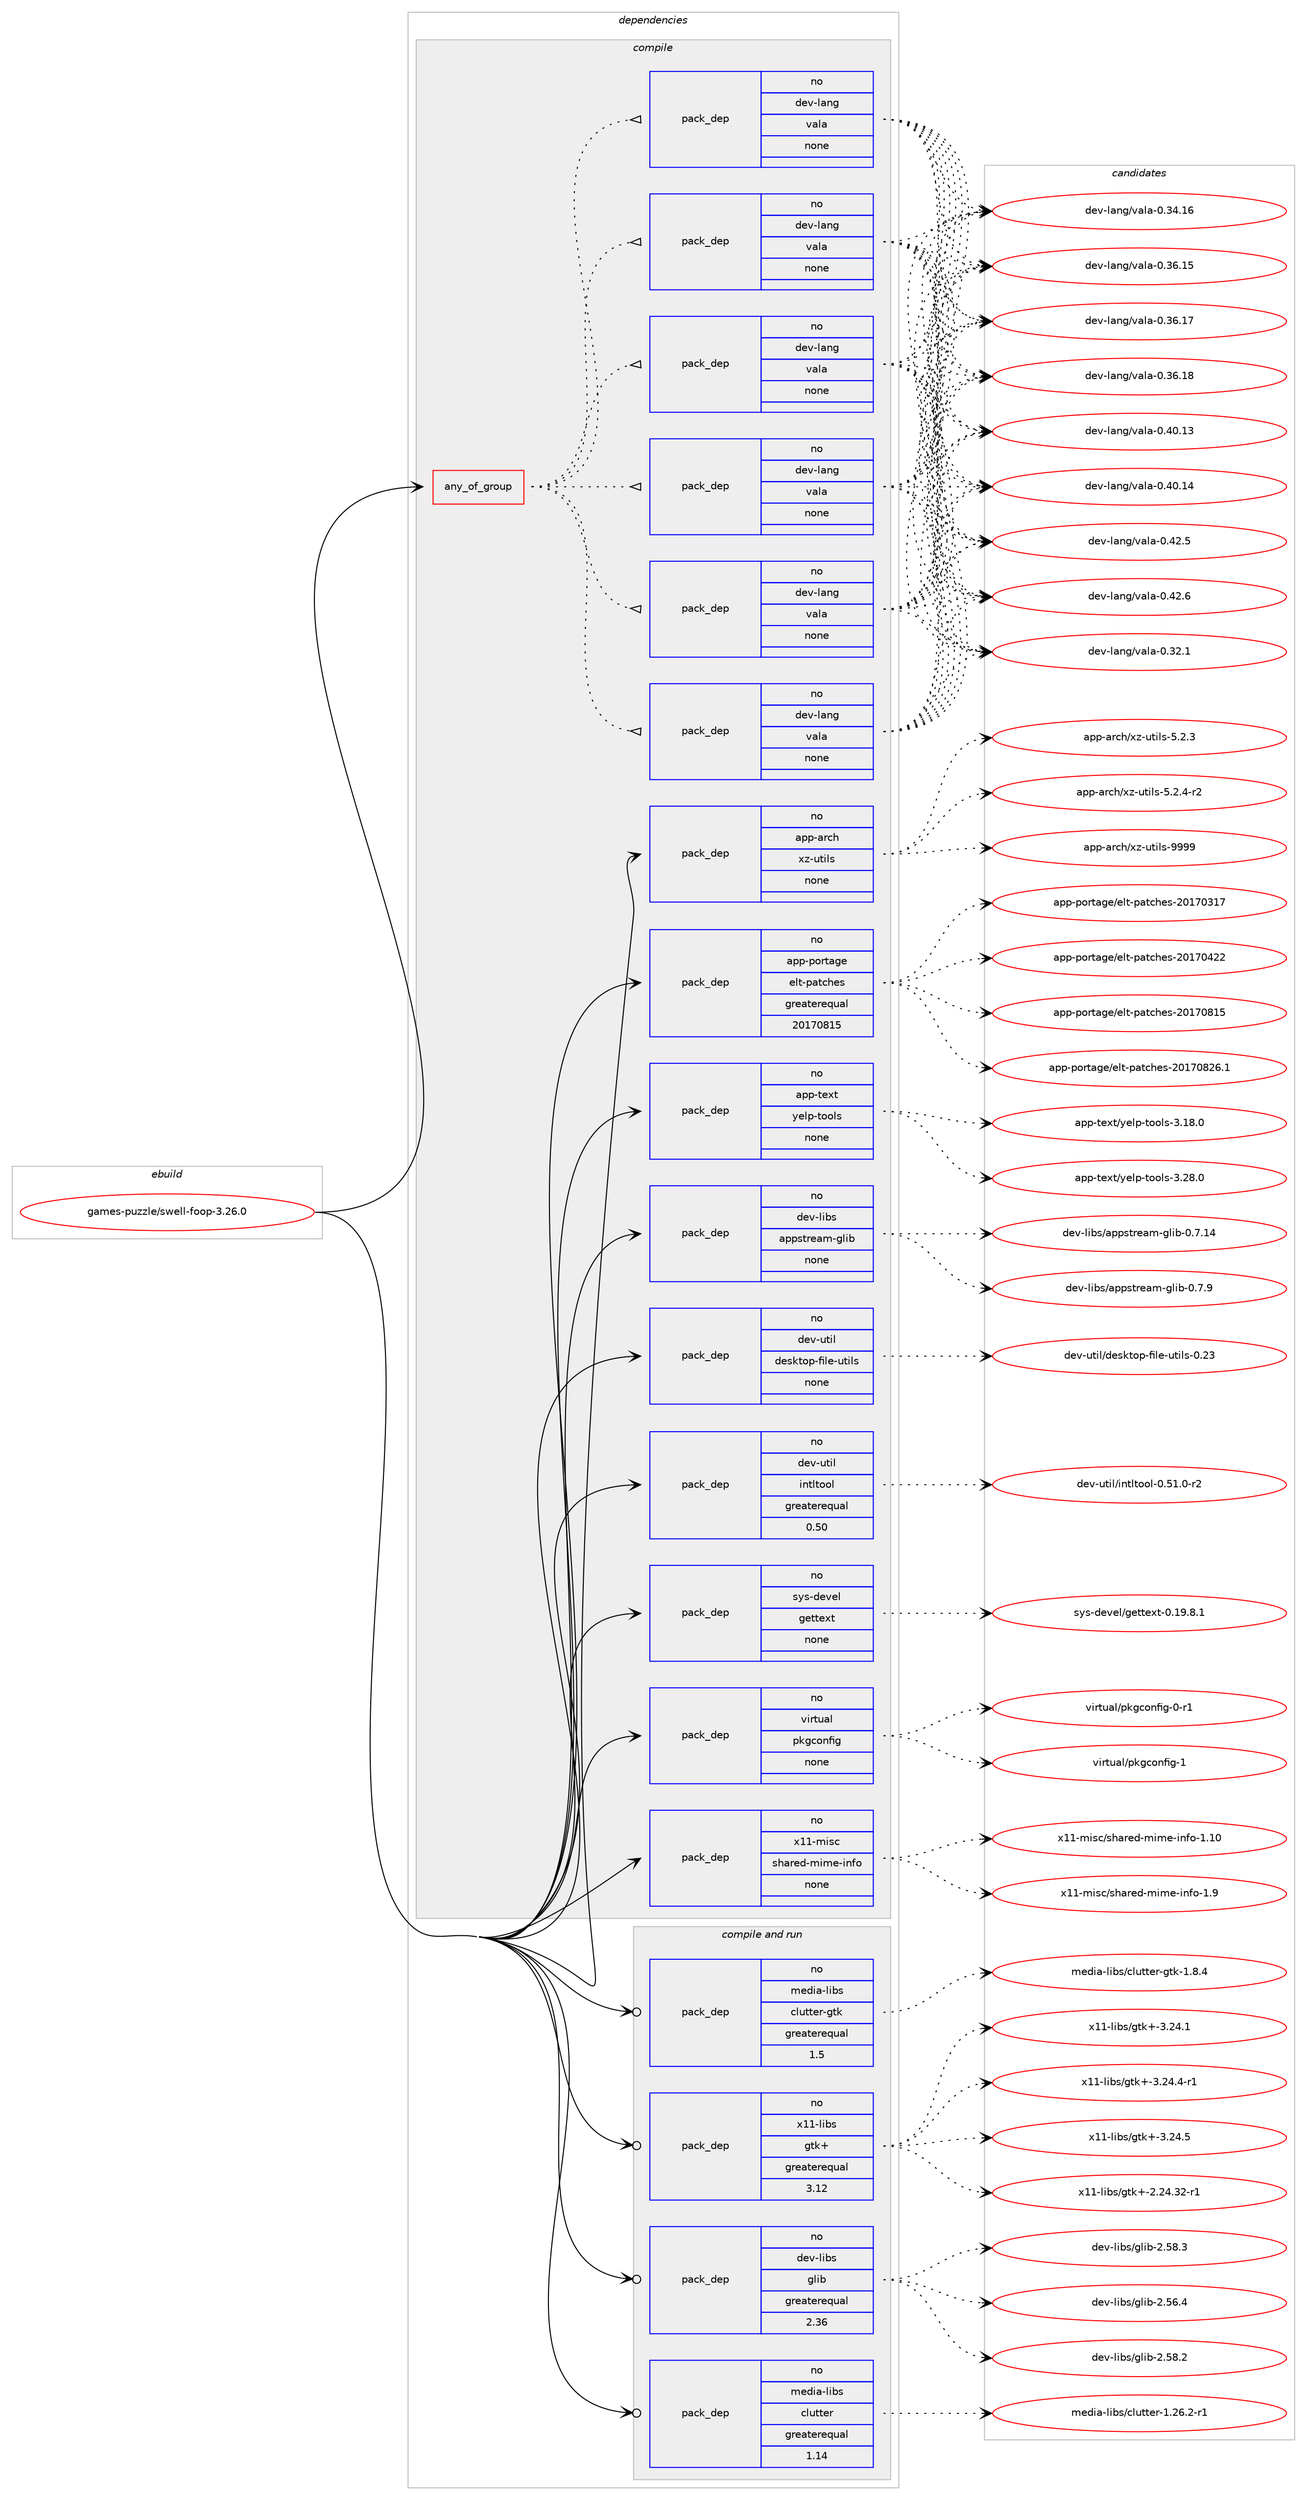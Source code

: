 digraph prolog {

# *************
# Graph options
# *************

newrank=true;
concentrate=true;
compound=true;
graph [rankdir=LR,fontname=Helvetica,fontsize=10,ranksep=1.5];#, ranksep=2.5, nodesep=0.2];
edge  [arrowhead=vee];
node  [fontname=Helvetica,fontsize=10];

# **********
# The ebuild
# **********

subgraph cluster_leftcol {
color=gray;
rank=same;
label=<<i>ebuild</i>>;
id [label="games-puzzle/swell-foop-3.26.0", color=red, width=4, href="../games-puzzle/swell-foop-3.26.0.svg"];
}

# ****************
# The dependencies
# ****************

subgraph cluster_midcol {
color=gray;
label=<<i>dependencies</i>>;
subgraph cluster_compile {
fillcolor="#eeeeee";
style=filled;
label=<<i>compile</i>>;
subgraph any23477 {
dependency1559599 [label=<<TABLE BORDER="0" CELLBORDER="1" CELLSPACING="0" CELLPADDING="4"><TR><TD CELLPADDING="10">any_of_group</TD></TR></TABLE>>, shape=none, color=red];subgraph pack1108583 {
dependency1559600 [label=<<TABLE BORDER="0" CELLBORDER="1" CELLSPACING="0" CELLPADDING="4" WIDTH="220"><TR><TD ROWSPAN="6" CELLPADDING="30">pack_dep</TD></TR><TR><TD WIDTH="110">no</TD></TR><TR><TD>dev-lang</TD></TR><TR><TD>vala</TD></TR><TR><TD>none</TD></TR><TR><TD></TD></TR></TABLE>>, shape=none, color=blue];
}
dependency1559599:e -> dependency1559600:w [weight=20,style="dotted",arrowhead="oinv"];
subgraph pack1108584 {
dependency1559601 [label=<<TABLE BORDER="0" CELLBORDER="1" CELLSPACING="0" CELLPADDING="4" WIDTH="220"><TR><TD ROWSPAN="6" CELLPADDING="30">pack_dep</TD></TR><TR><TD WIDTH="110">no</TD></TR><TR><TD>dev-lang</TD></TR><TR><TD>vala</TD></TR><TR><TD>none</TD></TR><TR><TD></TD></TR></TABLE>>, shape=none, color=blue];
}
dependency1559599:e -> dependency1559601:w [weight=20,style="dotted",arrowhead="oinv"];
subgraph pack1108585 {
dependency1559602 [label=<<TABLE BORDER="0" CELLBORDER="1" CELLSPACING="0" CELLPADDING="4" WIDTH="220"><TR><TD ROWSPAN="6" CELLPADDING="30">pack_dep</TD></TR><TR><TD WIDTH="110">no</TD></TR><TR><TD>dev-lang</TD></TR><TR><TD>vala</TD></TR><TR><TD>none</TD></TR><TR><TD></TD></TR></TABLE>>, shape=none, color=blue];
}
dependency1559599:e -> dependency1559602:w [weight=20,style="dotted",arrowhead="oinv"];
subgraph pack1108586 {
dependency1559603 [label=<<TABLE BORDER="0" CELLBORDER="1" CELLSPACING="0" CELLPADDING="4" WIDTH="220"><TR><TD ROWSPAN="6" CELLPADDING="30">pack_dep</TD></TR><TR><TD WIDTH="110">no</TD></TR><TR><TD>dev-lang</TD></TR><TR><TD>vala</TD></TR><TR><TD>none</TD></TR><TR><TD></TD></TR></TABLE>>, shape=none, color=blue];
}
dependency1559599:e -> dependency1559603:w [weight=20,style="dotted",arrowhead="oinv"];
subgraph pack1108587 {
dependency1559604 [label=<<TABLE BORDER="0" CELLBORDER="1" CELLSPACING="0" CELLPADDING="4" WIDTH="220"><TR><TD ROWSPAN="6" CELLPADDING="30">pack_dep</TD></TR><TR><TD WIDTH="110">no</TD></TR><TR><TD>dev-lang</TD></TR><TR><TD>vala</TD></TR><TR><TD>none</TD></TR><TR><TD></TD></TR></TABLE>>, shape=none, color=blue];
}
dependency1559599:e -> dependency1559604:w [weight=20,style="dotted",arrowhead="oinv"];
subgraph pack1108588 {
dependency1559605 [label=<<TABLE BORDER="0" CELLBORDER="1" CELLSPACING="0" CELLPADDING="4" WIDTH="220"><TR><TD ROWSPAN="6" CELLPADDING="30">pack_dep</TD></TR><TR><TD WIDTH="110">no</TD></TR><TR><TD>dev-lang</TD></TR><TR><TD>vala</TD></TR><TR><TD>none</TD></TR><TR><TD></TD></TR></TABLE>>, shape=none, color=blue];
}
dependency1559599:e -> dependency1559605:w [weight=20,style="dotted",arrowhead="oinv"];
}
id:e -> dependency1559599:w [weight=20,style="solid",arrowhead="vee"];
subgraph pack1108589 {
dependency1559606 [label=<<TABLE BORDER="0" CELLBORDER="1" CELLSPACING="0" CELLPADDING="4" WIDTH="220"><TR><TD ROWSPAN="6" CELLPADDING="30">pack_dep</TD></TR><TR><TD WIDTH="110">no</TD></TR><TR><TD>app-arch</TD></TR><TR><TD>xz-utils</TD></TR><TR><TD>none</TD></TR><TR><TD></TD></TR></TABLE>>, shape=none, color=blue];
}
id:e -> dependency1559606:w [weight=20,style="solid",arrowhead="vee"];
subgraph pack1108590 {
dependency1559607 [label=<<TABLE BORDER="0" CELLBORDER="1" CELLSPACING="0" CELLPADDING="4" WIDTH="220"><TR><TD ROWSPAN="6" CELLPADDING="30">pack_dep</TD></TR><TR><TD WIDTH="110">no</TD></TR><TR><TD>app-portage</TD></TR><TR><TD>elt-patches</TD></TR><TR><TD>greaterequal</TD></TR><TR><TD>20170815</TD></TR></TABLE>>, shape=none, color=blue];
}
id:e -> dependency1559607:w [weight=20,style="solid",arrowhead="vee"];
subgraph pack1108591 {
dependency1559608 [label=<<TABLE BORDER="0" CELLBORDER="1" CELLSPACING="0" CELLPADDING="4" WIDTH="220"><TR><TD ROWSPAN="6" CELLPADDING="30">pack_dep</TD></TR><TR><TD WIDTH="110">no</TD></TR><TR><TD>app-text</TD></TR><TR><TD>yelp-tools</TD></TR><TR><TD>none</TD></TR><TR><TD></TD></TR></TABLE>>, shape=none, color=blue];
}
id:e -> dependency1559608:w [weight=20,style="solid",arrowhead="vee"];
subgraph pack1108592 {
dependency1559609 [label=<<TABLE BORDER="0" CELLBORDER="1" CELLSPACING="0" CELLPADDING="4" WIDTH="220"><TR><TD ROWSPAN="6" CELLPADDING="30">pack_dep</TD></TR><TR><TD WIDTH="110">no</TD></TR><TR><TD>dev-libs</TD></TR><TR><TD>appstream-glib</TD></TR><TR><TD>none</TD></TR><TR><TD></TD></TR></TABLE>>, shape=none, color=blue];
}
id:e -> dependency1559609:w [weight=20,style="solid",arrowhead="vee"];
subgraph pack1108593 {
dependency1559610 [label=<<TABLE BORDER="0" CELLBORDER="1" CELLSPACING="0" CELLPADDING="4" WIDTH="220"><TR><TD ROWSPAN="6" CELLPADDING="30">pack_dep</TD></TR><TR><TD WIDTH="110">no</TD></TR><TR><TD>dev-util</TD></TR><TR><TD>desktop-file-utils</TD></TR><TR><TD>none</TD></TR><TR><TD></TD></TR></TABLE>>, shape=none, color=blue];
}
id:e -> dependency1559610:w [weight=20,style="solid",arrowhead="vee"];
subgraph pack1108594 {
dependency1559611 [label=<<TABLE BORDER="0" CELLBORDER="1" CELLSPACING="0" CELLPADDING="4" WIDTH="220"><TR><TD ROWSPAN="6" CELLPADDING="30">pack_dep</TD></TR><TR><TD WIDTH="110">no</TD></TR><TR><TD>dev-util</TD></TR><TR><TD>intltool</TD></TR><TR><TD>greaterequal</TD></TR><TR><TD>0.50</TD></TR></TABLE>>, shape=none, color=blue];
}
id:e -> dependency1559611:w [weight=20,style="solid",arrowhead="vee"];
subgraph pack1108595 {
dependency1559612 [label=<<TABLE BORDER="0" CELLBORDER="1" CELLSPACING="0" CELLPADDING="4" WIDTH="220"><TR><TD ROWSPAN="6" CELLPADDING="30">pack_dep</TD></TR><TR><TD WIDTH="110">no</TD></TR><TR><TD>sys-devel</TD></TR><TR><TD>gettext</TD></TR><TR><TD>none</TD></TR><TR><TD></TD></TR></TABLE>>, shape=none, color=blue];
}
id:e -> dependency1559612:w [weight=20,style="solid",arrowhead="vee"];
subgraph pack1108596 {
dependency1559613 [label=<<TABLE BORDER="0" CELLBORDER="1" CELLSPACING="0" CELLPADDING="4" WIDTH="220"><TR><TD ROWSPAN="6" CELLPADDING="30">pack_dep</TD></TR><TR><TD WIDTH="110">no</TD></TR><TR><TD>virtual</TD></TR><TR><TD>pkgconfig</TD></TR><TR><TD>none</TD></TR><TR><TD></TD></TR></TABLE>>, shape=none, color=blue];
}
id:e -> dependency1559613:w [weight=20,style="solid",arrowhead="vee"];
subgraph pack1108597 {
dependency1559614 [label=<<TABLE BORDER="0" CELLBORDER="1" CELLSPACING="0" CELLPADDING="4" WIDTH="220"><TR><TD ROWSPAN="6" CELLPADDING="30">pack_dep</TD></TR><TR><TD WIDTH="110">no</TD></TR><TR><TD>x11-misc</TD></TR><TR><TD>shared-mime-info</TD></TR><TR><TD>none</TD></TR><TR><TD></TD></TR></TABLE>>, shape=none, color=blue];
}
id:e -> dependency1559614:w [weight=20,style="solid",arrowhead="vee"];
}
subgraph cluster_compileandrun {
fillcolor="#eeeeee";
style=filled;
label=<<i>compile and run</i>>;
subgraph pack1108598 {
dependency1559615 [label=<<TABLE BORDER="0" CELLBORDER="1" CELLSPACING="0" CELLPADDING="4" WIDTH="220"><TR><TD ROWSPAN="6" CELLPADDING="30">pack_dep</TD></TR><TR><TD WIDTH="110">no</TD></TR><TR><TD>dev-libs</TD></TR><TR><TD>glib</TD></TR><TR><TD>greaterequal</TD></TR><TR><TD>2.36</TD></TR></TABLE>>, shape=none, color=blue];
}
id:e -> dependency1559615:w [weight=20,style="solid",arrowhead="odotvee"];
subgraph pack1108599 {
dependency1559616 [label=<<TABLE BORDER="0" CELLBORDER="1" CELLSPACING="0" CELLPADDING="4" WIDTH="220"><TR><TD ROWSPAN="6" CELLPADDING="30">pack_dep</TD></TR><TR><TD WIDTH="110">no</TD></TR><TR><TD>media-libs</TD></TR><TR><TD>clutter</TD></TR><TR><TD>greaterequal</TD></TR><TR><TD>1.14</TD></TR></TABLE>>, shape=none, color=blue];
}
id:e -> dependency1559616:w [weight=20,style="solid",arrowhead="odotvee"];
subgraph pack1108600 {
dependency1559617 [label=<<TABLE BORDER="0" CELLBORDER="1" CELLSPACING="0" CELLPADDING="4" WIDTH="220"><TR><TD ROWSPAN="6" CELLPADDING="30">pack_dep</TD></TR><TR><TD WIDTH="110">no</TD></TR><TR><TD>media-libs</TD></TR><TR><TD>clutter-gtk</TD></TR><TR><TD>greaterequal</TD></TR><TR><TD>1.5</TD></TR></TABLE>>, shape=none, color=blue];
}
id:e -> dependency1559617:w [weight=20,style="solid",arrowhead="odotvee"];
subgraph pack1108601 {
dependency1559618 [label=<<TABLE BORDER="0" CELLBORDER="1" CELLSPACING="0" CELLPADDING="4" WIDTH="220"><TR><TD ROWSPAN="6" CELLPADDING="30">pack_dep</TD></TR><TR><TD WIDTH="110">no</TD></TR><TR><TD>x11-libs</TD></TR><TR><TD>gtk+</TD></TR><TR><TD>greaterequal</TD></TR><TR><TD>3.12</TD></TR></TABLE>>, shape=none, color=blue];
}
id:e -> dependency1559618:w [weight=20,style="solid",arrowhead="odotvee"];
}
subgraph cluster_run {
fillcolor="#eeeeee";
style=filled;
label=<<i>run</i>>;
}
}

# **************
# The candidates
# **************

subgraph cluster_choices {
rank=same;
color=gray;
label=<<i>candidates</i>>;

subgraph choice1108583 {
color=black;
nodesep=1;
choice100101118451089711010347118971089745484651504649 [label="dev-lang/vala-0.32.1", color=red, width=4,href="../dev-lang/vala-0.32.1.svg"];
choice10010111845108971101034711897108974548465152464954 [label="dev-lang/vala-0.34.16", color=red, width=4,href="../dev-lang/vala-0.34.16.svg"];
choice10010111845108971101034711897108974548465154464953 [label="dev-lang/vala-0.36.15", color=red, width=4,href="../dev-lang/vala-0.36.15.svg"];
choice10010111845108971101034711897108974548465154464955 [label="dev-lang/vala-0.36.17", color=red, width=4,href="../dev-lang/vala-0.36.17.svg"];
choice10010111845108971101034711897108974548465154464956 [label="dev-lang/vala-0.36.18", color=red, width=4,href="../dev-lang/vala-0.36.18.svg"];
choice10010111845108971101034711897108974548465248464951 [label="dev-lang/vala-0.40.13", color=red, width=4,href="../dev-lang/vala-0.40.13.svg"];
choice10010111845108971101034711897108974548465248464952 [label="dev-lang/vala-0.40.14", color=red, width=4,href="../dev-lang/vala-0.40.14.svg"];
choice100101118451089711010347118971089745484652504653 [label="dev-lang/vala-0.42.5", color=red, width=4,href="../dev-lang/vala-0.42.5.svg"];
choice100101118451089711010347118971089745484652504654 [label="dev-lang/vala-0.42.6", color=red, width=4,href="../dev-lang/vala-0.42.6.svg"];
dependency1559600:e -> choice100101118451089711010347118971089745484651504649:w [style=dotted,weight="100"];
dependency1559600:e -> choice10010111845108971101034711897108974548465152464954:w [style=dotted,weight="100"];
dependency1559600:e -> choice10010111845108971101034711897108974548465154464953:w [style=dotted,weight="100"];
dependency1559600:e -> choice10010111845108971101034711897108974548465154464955:w [style=dotted,weight="100"];
dependency1559600:e -> choice10010111845108971101034711897108974548465154464956:w [style=dotted,weight="100"];
dependency1559600:e -> choice10010111845108971101034711897108974548465248464951:w [style=dotted,weight="100"];
dependency1559600:e -> choice10010111845108971101034711897108974548465248464952:w [style=dotted,weight="100"];
dependency1559600:e -> choice100101118451089711010347118971089745484652504653:w [style=dotted,weight="100"];
dependency1559600:e -> choice100101118451089711010347118971089745484652504654:w [style=dotted,weight="100"];
}
subgraph choice1108584 {
color=black;
nodesep=1;
choice100101118451089711010347118971089745484651504649 [label="dev-lang/vala-0.32.1", color=red, width=4,href="../dev-lang/vala-0.32.1.svg"];
choice10010111845108971101034711897108974548465152464954 [label="dev-lang/vala-0.34.16", color=red, width=4,href="../dev-lang/vala-0.34.16.svg"];
choice10010111845108971101034711897108974548465154464953 [label="dev-lang/vala-0.36.15", color=red, width=4,href="../dev-lang/vala-0.36.15.svg"];
choice10010111845108971101034711897108974548465154464955 [label="dev-lang/vala-0.36.17", color=red, width=4,href="../dev-lang/vala-0.36.17.svg"];
choice10010111845108971101034711897108974548465154464956 [label="dev-lang/vala-0.36.18", color=red, width=4,href="../dev-lang/vala-0.36.18.svg"];
choice10010111845108971101034711897108974548465248464951 [label="dev-lang/vala-0.40.13", color=red, width=4,href="../dev-lang/vala-0.40.13.svg"];
choice10010111845108971101034711897108974548465248464952 [label="dev-lang/vala-0.40.14", color=red, width=4,href="../dev-lang/vala-0.40.14.svg"];
choice100101118451089711010347118971089745484652504653 [label="dev-lang/vala-0.42.5", color=red, width=4,href="../dev-lang/vala-0.42.5.svg"];
choice100101118451089711010347118971089745484652504654 [label="dev-lang/vala-0.42.6", color=red, width=4,href="../dev-lang/vala-0.42.6.svg"];
dependency1559601:e -> choice100101118451089711010347118971089745484651504649:w [style=dotted,weight="100"];
dependency1559601:e -> choice10010111845108971101034711897108974548465152464954:w [style=dotted,weight="100"];
dependency1559601:e -> choice10010111845108971101034711897108974548465154464953:w [style=dotted,weight="100"];
dependency1559601:e -> choice10010111845108971101034711897108974548465154464955:w [style=dotted,weight="100"];
dependency1559601:e -> choice10010111845108971101034711897108974548465154464956:w [style=dotted,weight="100"];
dependency1559601:e -> choice10010111845108971101034711897108974548465248464951:w [style=dotted,weight="100"];
dependency1559601:e -> choice10010111845108971101034711897108974548465248464952:w [style=dotted,weight="100"];
dependency1559601:e -> choice100101118451089711010347118971089745484652504653:w [style=dotted,weight="100"];
dependency1559601:e -> choice100101118451089711010347118971089745484652504654:w [style=dotted,weight="100"];
}
subgraph choice1108585 {
color=black;
nodesep=1;
choice100101118451089711010347118971089745484651504649 [label="dev-lang/vala-0.32.1", color=red, width=4,href="../dev-lang/vala-0.32.1.svg"];
choice10010111845108971101034711897108974548465152464954 [label="dev-lang/vala-0.34.16", color=red, width=4,href="../dev-lang/vala-0.34.16.svg"];
choice10010111845108971101034711897108974548465154464953 [label="dev-lang/vala-0.36.15", color=red, width=4,href="../dev-lang/vala-0.36.15.svg"];
choice10010111845108971101034711897108974548465154464955 [label="dev-lang/vala-0.36.17", color=red, width=4,href="../dev-lang/vala-0.36.17.svg"];
choice10010111845108971101034711897108974548465154464956 [label="dev-lang/vala-0.36.18", color=red, width=4,href="../dev-lang/vala-0.36.18.svg"];
choice10010111845108971101034711897108974548465248464951 [label="dev-lang/vala-0.40.13", color=red, width=4,href="../dev-lang/vala-0.40.13.svg"];
choice10010111845108971101034711897108974548465248464952 [label="dev-lang/vala-0.40.14", color=red, width=4,href="../dev-lang/vala-0.40.14.svg"];
choice100101118451089711010347118971089745484652504653 [label="dev-lang/vala-0.42.5", color=red, width=4,href="../dev-lang/vala-0.42.5.svg"];
choice100101118451089711010347118971089745484652504654 [label="dev-lang/vala-0.42.6", color=red, width=4,href="../dev-lang/vala-0.42.6.svg"];
dependency1559602:e -> choice100101118451089711010347118971089745484651504649:w [style=dotted,weight="100"];
dependency1559602:e -> choice10010111845108971101034711897108974548465152464954:w [style=dotted,weight="100"];
dependency1559602:e -> choice10010111845108971101034711897108974548465154464953:w [style=dotted,weight="100"];
dependency1559602:e -> choice10010111845108971101034711897108974548465154464955:w [style=dotted,weight="100"];
dependency1559602:e -> choice10010111845108971101034711897108974548465154464956:w [style=dotted,weight="100"];
dependency1559602:e -> choice10010111845108971101034711897108974548465248464951:w [style=dotted,weight="100"];
dependency1559602:e -> choice10010111845108971101034711897108974548465248464952:w [style=dotted,weight="100"];
dependency1559602:e -> choice100101118451089711010347118971089745484652504653:w [style=dotted,weight="100"];
dependency1559602:e -> choice100101118451089711010347118971089745484652504654:w [style=dotted,weight="100"];
}
subgraph choice1108586 {
color=black;
nodesep=1;
choice100101118451089711010347118971089745484651504649 [label="dev-lang/vala-0.32.1", color=red, width=4,href="../dev-lang/vala-0.32.1.svg"];
choice10010111845108971101034711897108974548465152464954 [label="dev-lang/vala-0.34.16", color=red, width=4,href="../dev-lang/vala-0.34.16.svg"];
choice10010111845108971101034711897108974548465154464953 [label="dev-lang/vala-0.36.15", color=red, width=4,href="../dev-lang/vala-0.36.15.svg"];
choice10010111845108971101034711897108974548465154464955 [label="dev-lang/vala-0.36.17", color=red, width=4,href="../dev-lang/vala-0.36.17.svg"];
choice10010111845108971101034711897108974548465154464956 [label="dev-lang/vala-0.36.18", color=red, width=4,href="../dev-lang/vala-0.36.18.svg"];
choice10010111845108971101034711897108974548465248464951 [label="dev-lang/vala-0.40.13", color=red, width=4,href="../dev-lang/vala-0.40.13.svg"];
choice10010111845108971101034711897108974548465248464952 [label="dev-lang/vala-0.40.14", color=red, width=4,href="../dev-lang/vala-0.40.14.svg"];
choice100101118451089711010347118971089745484652504653 [label="dev-lang/vala-0.42.5", color=red, width=4,href="../dev-lang/vala-0.42.5.svg"];
choice100101118451089711010347118971089745484652504654 [label="dev-lang/vala-0.42.6", color=red, width=4,href="../dev-lang/vala-0.42.6.svg"];
dependency1559603:e -> choice100101118451089711010347118971089745484651504649:w [style=dotted,weight="100"];
dependency1559603:e -> choice10010111845108971101034711897108974548465152464954:w [style=dotted,weight="100"];
dependency1559603:e -> choice10010111845108971101034711897108974548465154464953:w [style=dotted,weight="100"];
dependency1559603:e -> choice10010111845108971101034711897108974548465154464955:w [style=dotted,weight="100"];
dependency1559603:e -> choice10010111845108971101034711897108974548465154464956:w [style=dotted,weight="100"];
dependency1559603:e -> choice10010111845108971101034711897108974548465248464951:w [style=dotted,weight="100"];
dependency1559603:e -> choice10010111845108971101034711897108974548465248464952:w [style=dotted,weight="100"];
dependency1559603:e -> choice100101118451089711010347118971089745484652504653:w [style=dotted,weight="100"];
dependency1559603:e -> choice100101118451089711010347118971089745484652504654:w [style=dotted,weight="100"];
}
subgraph choice1108587 {
color=black;
nodesep=1;
choice100101118451089711010347118971089745484651504649 [label="dev-lang/vala-0.32.1", color=red, width=4,href="../dev-lang/vala-0.32.1.svg"];
choice10010111845108971101034711897108974548465152464954 [label="dev-lang/vala-0.34.16", color=red, width=4,href="../dev-lang/vala-0.34.16.svg"];
choice10010111845108971101034711897108974548465154464953 [label="dev-lang/vala-0.36.15", color=red, width=4,href="../dev-lang/vala-0.36.15.svg"];
choice10010111845108971101034711897108974548465154464955 [label="dev-lang/vala-0.36.17", color=red, width=4,href="../dev-lang/vala-0.36.17.svg"];
choice10010111845108971101034711897108974548465154464956 [label="dev-lang/vala-0.36.18", color=red, width=4,href="../dev-lang/vala-0.36.18.svg"];
choice10010111845108971101034711897108974548465248464951 [label="dev-lang/vala-0.40.13", color=red, width=4,href="../dev-lang/vala-0.40.13.svg"];
choice10010111845108971101034711897108974548465248464952 [label="dev-lang/vala-0.40.14", color=red, width=4,href="../dev-lang/vala-0.40.14.svg"];
choice100101118451089711010347118971089745484652504653 [label="dev-lang/vala-0.42.5", color=red, width=4,href="../dev-lang/vala-0.42.5.svg"];
choice100101118451089711010347118971089745484652504654 [label="dev-lang/vala-0.42.6", color=red, width=4,href="../dev-lang/vala-0.42.6.svg"];
dependency1559604:e -> choice100101118451089711010347118971089745484651504649:w [style=dotted,weight="100"];
dependency1559604:e -> choice10010111845108971101034711897108974548465152464954:w [style=dotted,weight="100"];
dependency1559604:e -> choice10010111845108971101034711897108974548465154464953:w [style=dotted,weight="100"];
dependency1559604:e -> choice10010111845108971101034711897108974548465154464955:w [style=dotted,weight="100"];
dependency1559604:e -> choice10010111845108971101034711897108974548465154464956:w [style=dotted,weight="100"];
dependency1559604:e -> choice10010111845108971101034711897108974548465248464951:w [style=dotted,weight="100"];
dependency1559604:e -> choice10010111845108971101034711897108974548465248464952:w [style=dotted,weight="100"];
dependency1559604:e -> choice100101118451089711010347118971089745484652504653:w [style=dotted,weight="100"];
dependency1559604:e -> choice100101118451089711010347118971089745484652504654:w [style=dotted,weight="100"];
}
subgraph choice1108588 {
color=black;
nodesep=1;
choice100101118451089711010347118971089745484651504649 [label="dev-lang/vala-0.32.1", color=red, width=4,href="../dev-lang/vala-0.32.1.svg"];
choice10010111845108971101034711897108974548465152464954 [label="dev-lang/vala-0.34.16", color=red, width=4,href="../dev-lang/vala-0.34.16.svg"];
choice10010111845108971101034711897108974548465154464953 [label="dev-lang/vala-0.36.15", color=red, width=4,href="../dev-lang/vala-0.36.15.svg"];
choice10010111845108971101034711897108974548465154464955 [label="dev-lang/vala-0.36.17", color=red, width=4,href="../dev-lang/vala-0.36.17.svg"];
choice10010111845108971101034711897108974548465154464956 [label="dev-lang/vala-0.36.18", color=red, width=4,href="../dev-lang/vala-0.36.18.svg"];
choice10010111845108971101034711897108974548465248464951 [label="dev-lang/vala-0.40.13", color=red, width=4,href="../dev-lang/vala-0.40.13.svg"];
choice10010111845108971101034711897108974548465248464952 [label="dev-lang/vala-0.40.14", color=red, width=4,href="../dev-lang/vala-0.40.14.svg"];
choice100101118451089711010347118971089745484652504653 [label="dev-lang/vala-0.42.5", color=red, width=4,href="../dev-lang/vala-0.42.5.svg"];
choice100101118451089711010347118971089745484652504654 [label="dev-lang/vala-0.42.6", color=red, width=4,href="../dev-lang/vala-0.42.6.svg"];
dependency1559605:e -> choice100101118451089711010347118971089745484651504649:w [style=dotted,weight="100"];
dependency1559605:e -> choice10010111845108971101034711897108974548465152464954:w [style=dotted,weight="100"];
dependency1559605:e -> choice10010111845108971101034711897108974548465154464953:w [style=dotted,weight="100"];
dependency1559605:e -> choice10010111845108971101034711897108974548465154464955:w [style=dotted,weight="100"];
dependency1559605:e -> choice10010111845108971101034711897108974548465154464956:w [style=dotted,weight="100"];
dependency1559605:e -> choice10010111845108971101034711897108974548465248464951:w [style=dotted,weight="100"];
dependency1559605:e -> choice10010111845108971101034711897108974548465248464952:w [style=dotted,weight="100"];
dependency1559605:e -> choice100101118451089711010347118971089745484652504653:w [style=dotted,weight="100"];
dependency1559605:e -> choice100101118451089711010347118971089745484652504654:w [style=dotted,weight="100"];
}
subgraph choice1108589 {
color=black;
nodesep=1;
choice971121124597114991044712012245117116105108115455346504651 [label="app-arch/xz-utils-5.2.3", color=red, width=4,href="../app-arch/xz-utils-5.2.3.svg"];
choice9711211245971149910447120122451171161051081154553465046524511450 [label="app-arch/xz-utils-5.2.4-r2", color=red, width=4,href="../app-arch/xz-utils-5.2.4-r2.svg"];
choice9711211245971149910447120122451171161051081154557575757 [label="app-arch/xz-utils-9999", color=red, width=4,href="../app-arch/xz-utils-9999.svg"];
dependency1559606:e -> choice971121124597114991044712012245117116105108115455346504651:w [style=dotted,weight="100"];
dependency1559606:e -> choice9711211245971149910447120122451171161051081154553465046524511450:w [style=dotted,weight="100"];
dependency1559606:e -> choice9711211245971149910447120122451171161051081154557575757:w [style=dotted,weight="100"];
}
subgraph choice1108590 {
color=black;
nodesep=1;
choice97112112451121111141169710310147101108116451129711699104101115455048495548514955 [label="app-portage/elt-patches-20170317", color=red, width=4,href="../app-portage/elt-patches-20170317.svg"];
choice97112112451121111141169710310147101108116451129711699104101115455048495548525050 [label="app-portage/elt-patches-20170422", color=red, width=4,href="../app-portage/elt-patches-20170422.svg"];
choice97112112451121111141169710310147101108116451129711699104101115455048495548564953 [label="app-portage/elt-patches-20170815", color=red, width=4,href="../app-portage/elt-patches-20170815.svg"];
choice971121124511211111411697103101471011081164511297116991041011154550484955485650544649 [label="app-portage/elt-patches-20170826.1", color=red, width=4,href="../app-portage/elt-patches-20170826.1.svg"];
dependency1559607:e -> choice97112112451121111141169710310147101108116451129711699104101115455048495548514955:w [style=dotted,weight="100"];
dependency1559607:e -> choice97112112451121111141169710310147101108116451129711699104101115455048495548525050:w [style=dotted,weight="100"];
dependency1559607:e -> choice97112112451121111141169710310147101108116451129711699104101115455048495548564953:w [style=dotted,weight="100"];
dependency1559607:e -> choice971121124511211111411697103101471011081164511297116991041011154550484955485650544649:w [style=dotted,weight="100"];
}
subgraph choice1108591 {
color=black;
nodesep=1;
choice9711211245116101120116471211011081124511611111110811545514649564648 [label="app-text/yelp-tools-3.18.0", color=red, width=4,href="../app-text/yelp-tools-3.18.0.svg"];
choice9711211245116101120116471211011081124511611111110811545514650564648 [label="app-text/yelp-tools-3.28.0", color=red, width=4,href="../app-text/yelp-tools-3.28.0.svg"];
dependency1559608:e -> choice9711211245116101120116471211011081124511611111110811545514649564648:w [style=dotted,weight="100"];
dependency1559608:e -> choice9711211245116101120116471211011081124511611111110811545514650564648:w [style=dotted,weight="100"];
}
subgraph choice1108592 {
color=black;
nodesep=1;
choice1001011184510810598115479711211211511611410197109451031081059845484655464952 [label="dev-libs/appstream-glib-0.7.14", color=red, width=4,href="../dev-libs/appstream-glib-0.7.14.svg"];
choice10010111845108105981154797112112115116114101971094510310810598454846554657 [label="dev-libs/appstream-glib-0.7.9", color=red, width=4,href="../dev-libs/appstream-glib-0.7.9.svg"];
dependency1559609:e -> choice1001011184510810598115479711211211511611410197109451031081059845484655464952:w [style=dotted,weight="100"];
dependency1559609:e -> choice10010111845108105981154797112112115116114101971094510310810598454846554657:w [style=dotted,weight="100"];
}
subgraph choice1108593 {
color=black;
nodesep=1;
choice100101118451171161051084710010111510711611111245102105108101451171161051081154548465051 [label="dev-util/desktop-file-utils-0.23", color=red, width=4,href="../dev-util/desktop-file-utils-0.23.svg"];
dependency1559610:e -> choice100101118451171161051084710010111510711611111245102105108101451171161051081154548465051:w [style=dotted,weight="100"];
}
subgraph choice1108594 {
color=black;
nodesep=1;
choice1001011184511711610510847105110116108116111111108454846534946484511450 [label="dev-util/intltool-0.51.0-r2", color=red, width=4,href="../dev-util/intltool-0.51.0-r2.svg"];
dependency1559611:e -> choice1001011184511711610510847105110116108116111111108454846534946484511450:w [style=dotted,weight="100"];
}
subgraph choice1108595 {
color=black;
nodesep=1;
choice1151211154510010111810110847103101116116101120116454846495746564649 [label="sys-devel/gettext-0.19.8.1", color=red, width=4,href="../sys-devel/gettext-0.19.8.1.svg"];
dependency1559612:e -> choice1151211154510010111810110847103101116116101120116454846495746564649:w [style=dotted,weight="100"];
}
subgraph choice1108596 {
color=black;
nodesep=1;
choice11810511411611797108471121071039911111010210510345484511449 [label="virtual/pkgconfig-0-r1", color=red, width=4,href="../virtual/pkgconfig-0-r1.svg"];
choice1181051141161179710847112107103991111101021051034549 [label="virtual/pkgconfig-1", color=red, width=4,href="../virtual/pkgconfig-1.svg"];
dependency1559613:e -> choice11810511411611797108471121071039911111010210510345484511449:w [style=dotted,weight="100"];
dependency1559613:e -> choice1181051141161179710847112107103991111101021051034549:w [style=dotted,weight="100"];
}
subgraph choice1108597 {
color=black;
nodesep=1;
choice12049494510910511599471151049711410110045109105109101451051101021114549464948 [label="x11-misc/shared-mime-info-1.10", color=red, width=4,href="../x11-misc/shared-mime-info-1.10.svg"];
choice120494945109105115994711510497114101100451091051091014510511010211145494657 [label="x11-misc/shared-mime-info-1.9", color=red, width=4,href="../x11-misc/shared-mime-info-1.9.svg"];
dependency1559614:e -> choice12049494510910511599471151049711410110045109105109101451051101021114549464948:w [style=dotted,weight="100"];
dependency1559614:e -> choice120494945109105115994711510497114101100451091051091014510511010211145494657:w [style=dotted,weight="100"];
}
subgraph choice1108598 {
color=black;
nodesep=1;
choice1001011184510810598115471031081059845504653544652 [label="dev-libs/glib-2.56.4", color=red, width=4,href="../dev-libs/glib-2.56.4.svg"];
choice1001011184510810598115471031081059845504653564650 [label="dev-libs/glib-2.58.2", color=red, width=4,href="../dev-libs/glib-2.58.2.svg"];
choice1001011184510810598115471031081059845504653564651 [label="dev-libs/glib-2.58.3", color=red, width=4,href="../dev-libs/glib-2.58.3.svg"];
dependency1559615:e -> choice1001011184510810598115471031081059845504653544652:w [style=dotted,weight="100"];
dependency1559615:e -> choice1001011184510810598115471031081059845504653564650:w [style=dotted,weight="100"];
dependency1559615:e -> choice1001011184510810598115471031081059845504653564651:w [style=dotted,weight="100"];
}
subgraph choice1108599 {
color=black;
nodesep=1;
choice1091011001059745108105981154799108117116116101114454946505446504511449 [label="media-libs/clutter-1.26.2-r1", color=red, width=4,href="../media-libs/clutter-1.26.2-r1.svg"];
dependency1559616:e -> choice1091011001059745108105981154799108117116116101114454946505446504511449:w [style=dotted,weight="100"];
}
subgraph choice1108600 {
color=black;
nodesep=1;
choice109101100105974510810598115479910811711611610111445103116107454946564652 [label="media-libs/clutter-gtk-1.8.4", color=red, width=4,href="../media-libs/clutter-gtk-1.8.4.svg"];
dependency1559617:e -> choice109101100105974510810598115479910811711611610111445103116107454946564652:w [style=dotted,weight="100"];
}
subgraph choice1108601 {
color=black;
nodesep=1;
choice12049494510810598115471031161074345504650524651504511449 [label="x11-libs/gtk+-2.24.32-r1", color=red, width=4,href="../x11-libs/gtk+-2.24.32-r1.svg"];
choice12049494510810598115471031161074345514650524649 [label="x11-libs/gtk+-3.24.1", color=red, width=4,href="../x11-libs/gtk+-3.24.1.svg"];
choice120494945108105981154710311610743455146505246524511449 [label="x11-libs/gtk+-3.24.4-r1", color=red, width=4,href="../x11-libs/gtk+-3.24.4-r1.svg"];
choice12049494510810598115471031161074345514650524653 [label="x11-libs/gtk+-3.24.5", color=red, width=4,href="../x11-libs/gtk+-3.24.5.svg"];
dependency1559618:e -> choice12049494510810598115471031161074345504650524651504511449:w [style=dotted,weight="100"];
dependency1559618:e -> choice12049494510810598115471031161074345514650524649:w [style=dotted,weight="100"];
dependency1559618:e -> choice120494945108105981154710311610743455146505246524511449:w [style=dotted,weight="100"];
dependency1559618:e -> choice12049494510810598115471031161074345514650524653:w [style=dotted,weight="100"];
}
}

}
